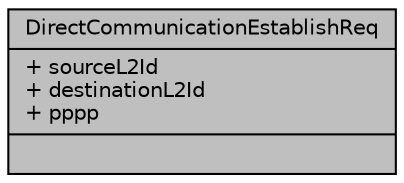 digraph "DirectCommunicationEstablishReq"
{
 // LATEX_PDF_SIZE
  edge [fontname="Helvetica",fontsize="10",labelfontname="Helvetica",labelfontsize="10"];
  node [fontname="Helvetica",fontsize="10",shape=record];
  Node1 [label="{DirectCommunicationEstablishReq\n|+ sourceL2Id\l+ destinationL2Id\l+ pppp\l|}",height=0.2,width=0.4,color="black", fillcolor="grey75", style="filled", fontcolor="black",tooltip=" "];
}
